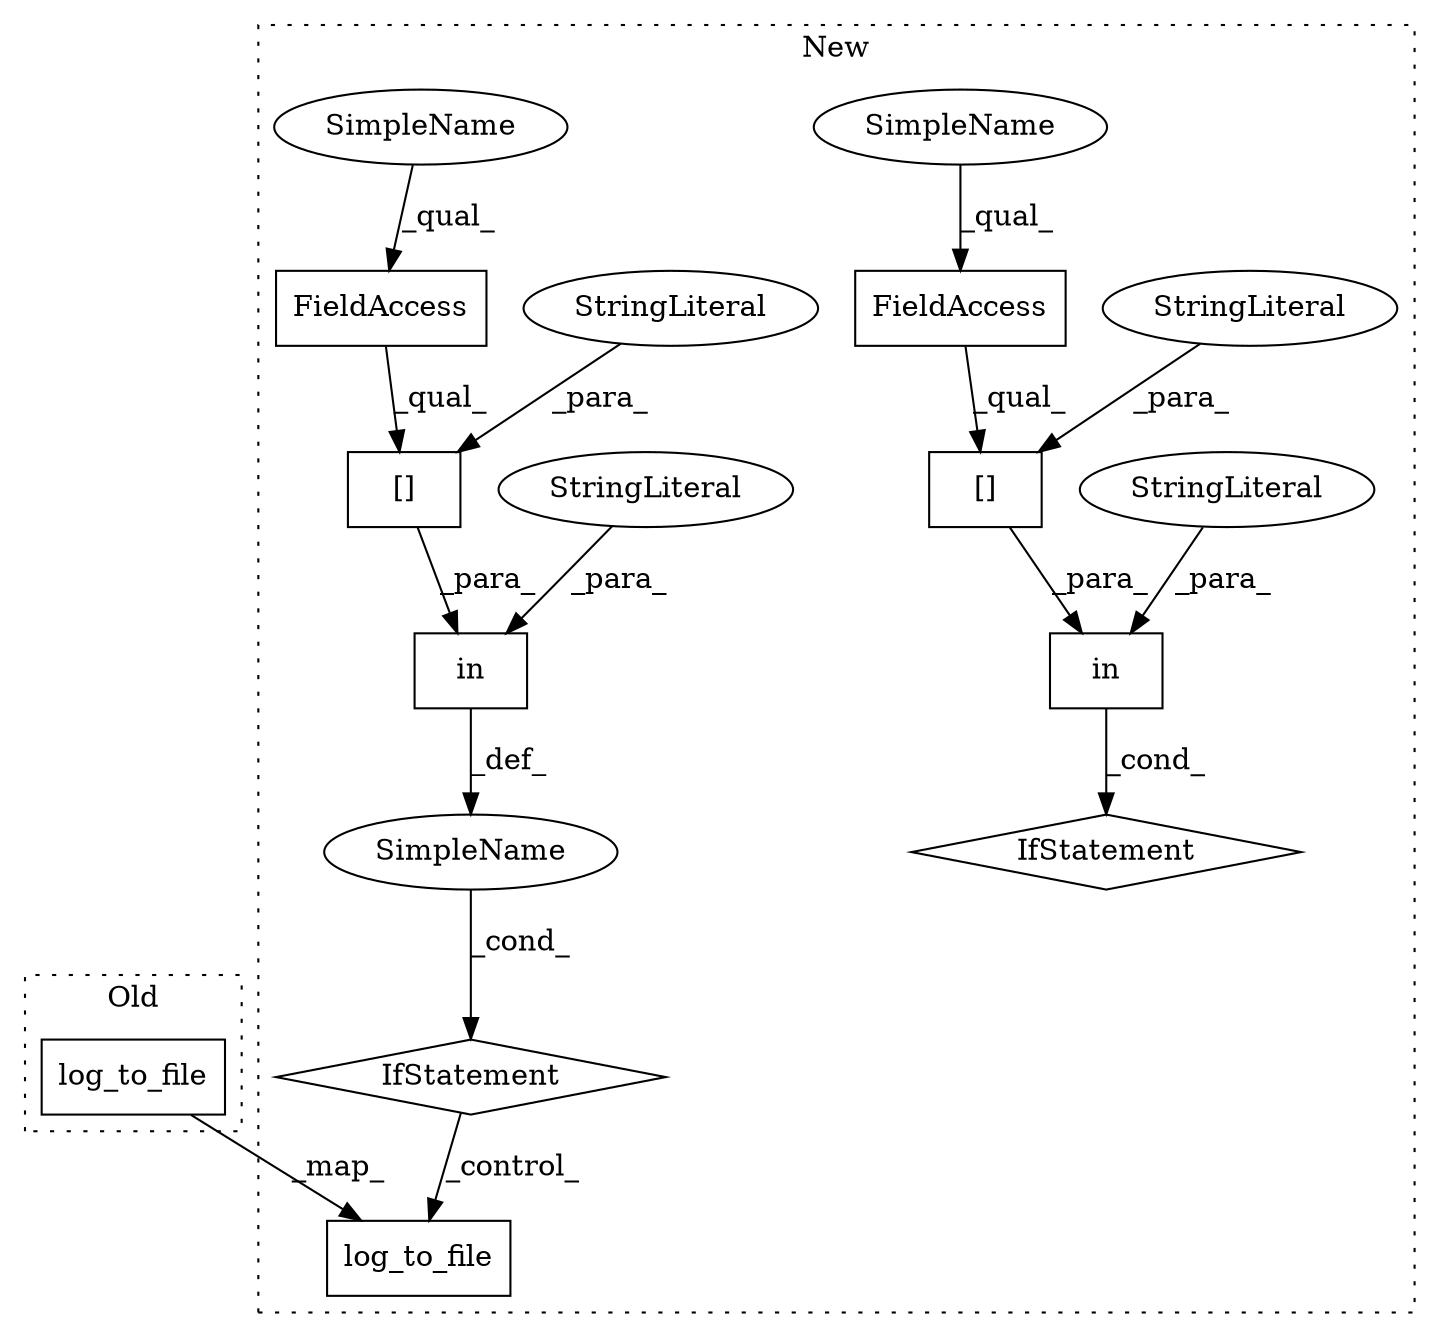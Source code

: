 digraph G {
subgraph cluster0 {
1 [label="log_to_file" a="32" s="1295,1386" l="12,1" shape="box"];
label = "Old";
style="dotted";
}
subgraph cluster1 {
2 [label="log_to_file" a="32" s="1358,1449" l="12,1" shape="box"];
3 [label="FieldAccess" a="22" s="1315" l="10" shape="box"];
4 [label="[]" a="2" s="1315,1337" l="11,1" shape="box"];
5 [label="StringLiteral" a="45" s="1326" l="11" shape="ellipse"];
6 [label="in" a="105" s="1305" l="33" shape="box"];
7 [label="SimpleName" a="42" s="" l="" shape="ellipse"];
8 [label="IfStatement" a="25" s="1291,1338" l="14,2" shape="diamond"];
9 [label="StringLiteral" a="45" s="1305" l="6" shape="ellipse"];
10 [label="FieldAccess" a="22" s="1666" l="10" shape="box"];
11 [label="[]" a="2" s="1666,1688" l="11,1" shape="box"];
12 [label="in" a="105" s="1656" l="33" shape="box"];
13 [label="IfStatement" a="25" s="1640,1689" l="16,2" shape="diamond"];
14 [label="StringLiteral" a="45" s="1677" l="11" shape="ellipse"];
15 [label="StringLiteral" a="45" s="1656" l="6" shape="ellipse"];
16 [label="SimpleName" a="42" s="1666" l="3" shape="ellipse"];
17 [label="SimpleName" a="42" s="1315" l="3" shape="ellipse"];
label = "New";
style="dotted";
}
1 -> 2 [label="_map_"];
3 -> 4 [label="_qual_"];
4 -> 6 [label="_para_"];
5 -> 4 [label="_para_"];
6 -> 7 [label="_def_"];
7 -> 8 [label="_cond_"];
8 -> 2 [label="_control_"];
9 -> 6 [label="_para_"];
10 -> 11 [label="_qual_"];
11 -> 12 [label="_para_"];
12 -> 13 [label="_cond_"];
14 -> 11 [label="_para_"];
15 -> 12 [label="_para_"];
16 -> 10 [label="_qual_"];
17 -> 3 [label="_qual_"];
}